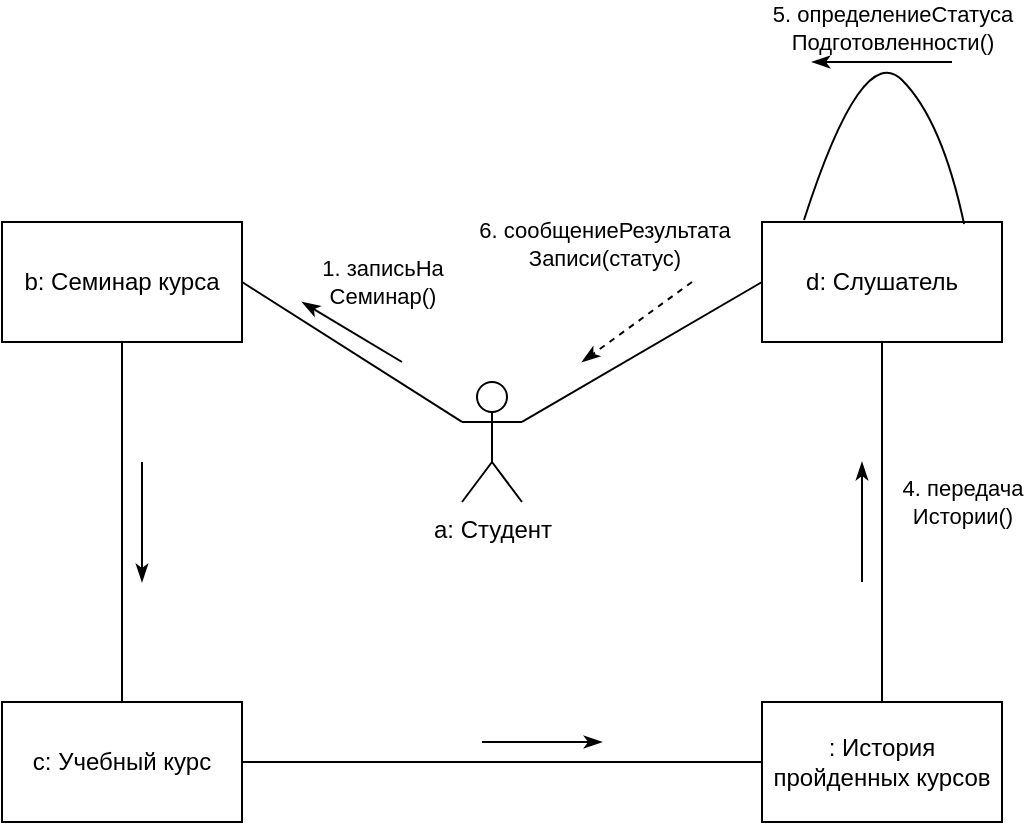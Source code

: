 <mxfile version="26.1.1">
  <diagram name="Страница — 1" id="9jXeT3dvLRBq5KxPHS3_">
    <mxGraphModel dx="1506" dy="965" grid="1" gridSize="10" guides="1" tooltips="1" connect="1" arrows="1" fold="1" page="1" pageScale="1" pageWidth="1100" pageHeight="850" math="0" shadow="0">
      <root>
        <mxCell id="0" />
        <mxCell id="1" parent="0" />
        <mxCell id="Exe_L5LcA4VAhJab5YQy-2" value="a: Студент" style="shape=umlActor;verticalLabelPosition=bottom;verticalAlign=top;html=1;outlineConnect=0;" parent="1" vertex="1">
          <mxGeometry x="520" y="370" width="30" height="60" as="geometry" />
        </mxCell>
        <mxCell id="Exe_L5LcA4VAhJab5YQy-3" value="b: Семинар курса" style="rounded=0;whiteSpace=wrap;html=1;" parent="1" vertex="1">
          <mxGeometry x="290" y="290" width="120" height="60" as="geometry" />
        </mxCell>
        <mxCell id="Exe_L5LcA4VAhJab5YQy-4" value="c: Учебный курс" style="rounded=0;whiteSpace=wrap;html=1;" parent="1" vertex="1">
          <mxGeometry x="290" y="530" width="120" height="60" as="geometry" />
        </mxCell>
        <mxCell id="Exe_L5LcA4VAhJab5YQy-5" value="d: Слушатель" style="rounded=0;whiteSpace=wrap;html=1;" parent="1" vertex="1">
          <mxGeometry x="670" y="290" width="120" height="60" as="geometry" />
        </mxCell>
        <mxCell id="Exe_L5LcA4VAhJab5YQy-6" value=": История пройденных курсов" style="rounded=0;whiteSpace=wrap;html=1;" parent="1" vertex="1">
          <mxGeometry x="670" y="530" width="120" height="60" as="geometry" />
        </mxCell>
        <mxCell id="Exe_L5LcA4VAhJab5YQy-9" value="" style="curved=1;endArrow=none;html=1;rounded=0;exitX=0.842;exitY=0.017;exitDx=0;exitDy=0;exitPerimeter=0;entryX=0.175;entryY=-0.017;entryDx=0;entryDy=0;entryPerimeter=0;startFill=0;" parent="1" source="Exe_L5LcA4VAhJab5YQy-5" target="Exe_L5LcA4VAhJab5YQy-5" edge="1">
          <mxGeometry width="50" height="50" relative="1" as="geometry">
            <mxPoint x="772" y="280.98" as="sourcePoint" />
            <mxPoint x="688" y="280.98" as="targetPoint" />
            <Array as="points">
              <mxPoint x="760" y="239" />
              <mxPoint x="720" y="199" />
            </Array>
          </mxGeometry>
        </mxCell>
        <mxCell id="Exe_L5LcA4VAhJab5YQy-11" value="&lt;div&gt;5. определениеСтатуса&lt;/div&gt;&lt;div&gt;Подготовленности()&lt;/div&gt;" style="edgeLabel;html=1;align=center;verticalAlign=middle;resizable=0;points=[];" parent="Exe_L5LcA4VAhJab5YQy-9" vertex="1" connectable="0">
          <mxGeometry x="-0.191" y="6" relative="1" as="geometry">
            <mxPoint y="-30" as="offset" />
          </mxGeometry>
        </mxCell>
        <mxCell id="Exe_L5LcA4VAhJab5YQy-12" value="" style="endArrow=classicThin;html=1;rounded=0;endFill=1;" parent="1" edge="1">
          <mxGeometry width="50" height="50" relative="1" as="geometry">
            <mxPoint x="765" y="210" as="sourcePoint" />
            <mxPoint x="695" y="210" as="targetPoint" />
          </mxGeometry>
        </mxCell>
        <mxCell id="Exe_L5LcA4VAhJab5YQy-13" value="" style="endArrow=none;html=1;rounded=0;entryX=0;entryY=0.333;entryDx=0;entryDy=0;entryPerimeter=0;exitX=1;exitY=0.5;exitDx=0;exitDy=0;" parent="1" source="Exe_L5LcA4VAhJab5YQy-3" target="Exe_L5LcA4VAhJab5YQy-2" edge="1">
          <mxGeometry width="50" height="50" relative="1" as="geometry">
            <mxPoint x="510" y="520" as="sourcePoint" />
            <mxPoint x="560" y="470" as="targetPoint" />
          </mxGeometry>
        </mxCell>
        <mxCell id="Exe_L5LcA4VAhJab5YQy-14" value="" style="endArrow=classicThin;html=1;rounded=0;endFill=1;" parent="1" edge="1">
          <mxGeometry width="50" height="50" relative="1" as="geometry">
            <mxPoint x="490" y="360" as="sourcePoint" />
            <mxPoint x="440" y="330" as="targetPoint" />
          </mxGeometry>
        </mxCell>
        <mxCell id="AKE7zTqDp7WzXp7mgs42-1" value="&lt;div&gt;1. записьНа&lt;/div&gt;&lt;div&gt;Семинар()&lt;/div&gt;" style="edgeLabel;html=1;align=center;verticalAlign=middle;resizable=0;points=[];" vertex="1" connectable="0" parent="Exe_L5LcA4VAhJab5YQy-14">
          <mxGeometry x="-0.047" relative="1" as="geometry">
            <mxPoint x="14" y="-26" as="offset" />
          </mxGeometry>
        </mxCell>
        <mxCell id="Exe_L5LcA4VAhJab5YQy-15" value="" style="endArrow=none;html=1;rounded=0;entryX=1;entryY=0.333;entryDx=0;entryDy=0;entryPerimeter=0;exitX=0;exitY=0.5;exitDx=0;exitDy=0;" parent="1" source="Exe_L5LcA4VAhJab5YQy-5" target="Exe_L5LcA4VAhJab5YQy-2" edge="1">
          <mxGeometry width="50" height="50" relative="1" as="geometry">
            <mxPoint x="420" y="330" as="sourcePoint" />
            <mxPoint x="530" y="400" as="targetPoint" />
          </mxGeometry>
        </mxCell>
        <mxCell id="Exe_L5LcA4VAhJab5YQy-16" value="" style="endArrow=classicThin;html=1;rounded=0;endFill=1;dashed=1;" parent="1" edge="1">
          <mxGeometry width="50" height="50" relative="1" as="geometry">
            <mxPoint x="635" y="320" as="sourcePoint" />
            <mxPoint x="580" y="360" as="targetPoint" />
          </mxGeometry>
        </mxCell>
        <mxCell id="AKE7zTqDp7WzXp7mgs42-2" value="&lt;div&gt;6. сообщениеРезультата&lt;/div&gt;&lt;div&gt;Записи(статус)&lt;/div&gt;" style="edgeLabel;html=1;align=center;verticalAlign=middle;resizable=0;points=[];" vertex="1" connectable="0" parent="Exe_L5LcA4VAhJab5YQy-16">
          <mxGeometry x="0.206" y="-1" relative="1" as="geometry">
            <mxPoint x="-11" y="-43" as="offset" />
          </mxGeometry>
        </mxCell>
        <mxCell id="Exe_L5LcA4VAhJab5YQy-17" value="" style="endArrow=none;html=1;rounded=0;entryX=0.5;entryY=0;entryDx=0;entryDy=0;exitX=0.5;exitY=1;exitDx=0;exitDy=0;" parent="1" source="Exe_L5LcA4VAhJab5YQy-5" target="Exe_L5LcA4VAhJab5YQy-6" edge="1">
          <mxGeometry width="50" height="50" relative="1" as="geometry">
            <mxPoint x="680" y="320" as="sourcePoint" />
            <mxPoint x="560" y="400" as="targetPoint" />
          </mxGeometry>
        </mxCell>
        <mxCell id="Exe_L5LcA4VAhJab5YQy-18" value="" style="endArrow=classicThin;html=1;rounded=0;endFill=1;" parent="1" edge="1">
          <mxGeometry width="50" height="50" relative="1" as="geometry">
            <mxPoint x="720" y="470" as="sourcePoint" />
            <mxPoint x="720" y="410" as="targetPoint" />
          </mxGeometry>
        </mxCell>
        <mxCell id="AKE7zTqDp7WzXp7mgs42-3" value="&lt;div&gt;4. передача&lt;/div&gt;&lt;div&gt;Истории()&lt;/div&gt;" style="edgeLabel;html=1;align=center;verticalAlign=middle;resizable=0;points=[];" vertex="1" connectable="0" parent="Exe_L5LcA4VAhJab5YQy-18">
          <mxGeometry x="0.433" relative="1" as="geometry">
            <mxPoint x="50" y="3" as="offset" />
          </mxGeometry>
        </mxCell>
        <mxCell id="Exe_L5LcA4VAhJab5YQy-19" value="" style="endArrow=none;html=1;rounded=0;entryX=1;entryY=0.5;entryDx=0;entryDy=0;exitX=0;exitY=0.5;exitDx=0;exitDy=0;" parent="1" source="Exe_L5LcA4VAhJab5YQy-6" target="Exe_L5LcA4VAhJab5YQy-4" edge="1">
          <mxGeometry width="50" height="50" relative="1" as="geometry">
            <mxPoint x="740" y="350" as="sourcePoint" />
            <mxPoint x="740" y="540" as="targetPoint" />
          </mxGeometry>
        </mxCell>
        <mxCell id="Exe_L5LcA4VAhJab5YQy-20" value="" style="endArrow=classicThin;html=1;rounded=0;endFill=1;" parent="1" edge="1">
          <mxGeometry width="50" height="50" relative="1" as="geometry">
            <mxPoint x="530" y="550" as="sourcePoint" />
            <mxPoint x="590" y="550" as="targetPoint" />
          </mxGeometry>
        </mxCell>
        <mxCell id="Exe_L5LcA4VAhJab5YQy-21" value="" style="endArrow=none;html=1;rounded=0;entryX=0.5;entryY=0;entryDx=0;entryDy=0;exitX=0.5;exitY=1;exitDx=0;exitDy=0;" parent="1" source="Exe_L5LcA4VAhJab5YQy-3" target="Exe_L5LcA4VAhJab5YQy-4" edge="1">
          <mxGeometry width="50" height="50" relative="1" as="geometry">
            <mxPoint x="740" y="350" as="sourcePoint" />
            <mxPoint x="740" y="540" as="targetPoint" />
          </mxGeometry>
        </mxCell>
        <mxCell id="Exe_L5LcA4VAhJab5YQy-22" value="" style="endArrow=classicThin;html=1;rounded=0;endFill=1;" parent="1" edge="1">
          <mxGeometry width="50" height="50" relative="1" as="geometry">
            <mxPoint x="360" y="410" as="sourcePoint" />
            <mxPoint x="360" y="470" as="targetPoint" />
          </mxGeometry>
        </mxCell>
      </root>
    </mxGraphModel>
  </diagram>
</mxfile>
